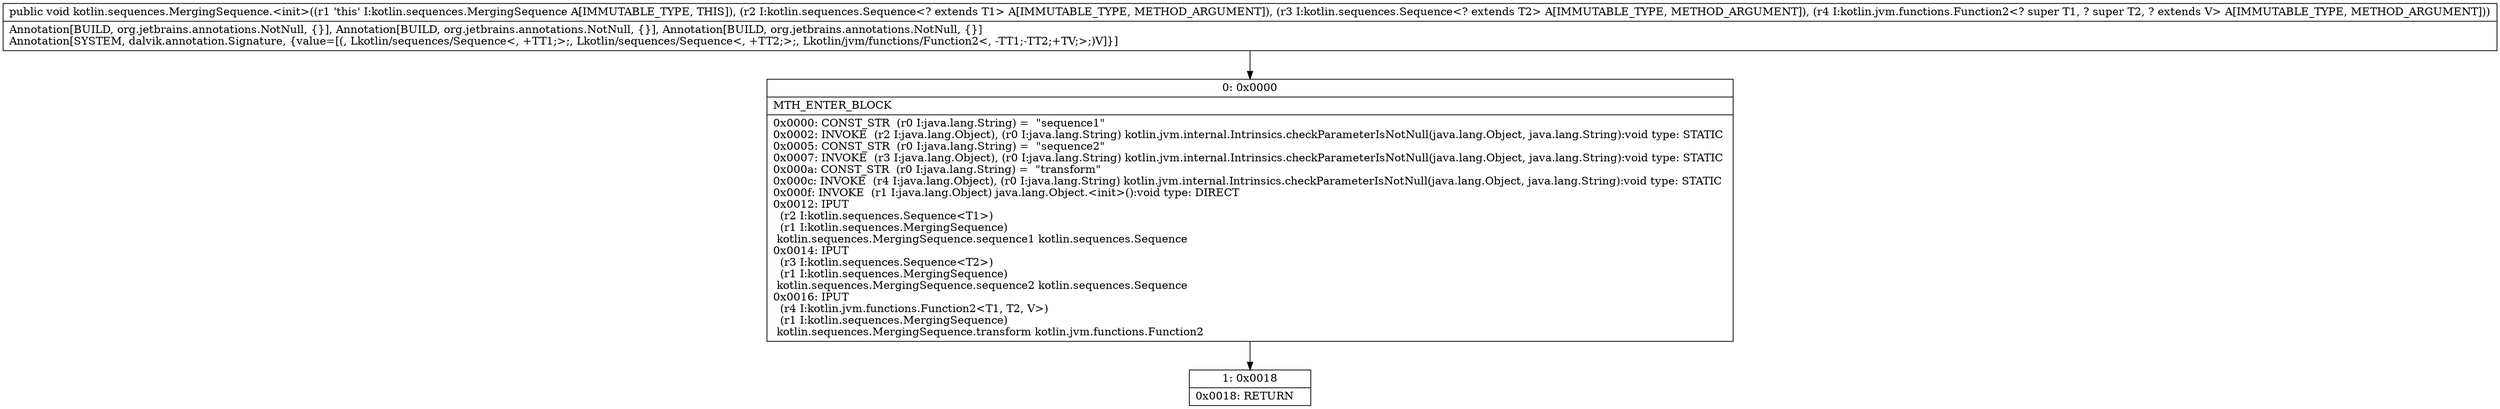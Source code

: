 digraph "CFG forkotlin.sequences.MergingSequence.\<init\>(Lkotlin\/sequences\/Sequence;Lkotlin\/sequences\/Sequence;Lkotlin\/jvm\/functions\/Function2;)V" {
Node_0 [shape=record,label="{0\:\ 0x0000|MTH_ENTER_BLOCK\l|0x0000: CONST_STR  (r0 I:java.lang.String) =  \"sequence1\" \l0x0002: INVOKE  (r2 I:java.lang.Object), (r0 I:java.lang.String) kotlin.jvm.internal.Intrinsics.checkParameterIsNotNull(java.lang.Object, java.lang.String):void type: STATIC \l0x0005: CONST_STR  (r0 I:java.lang.String) =  \"sequence2\" \l0x0007: INVOKE  (r3 I:java.lang.Object), (r0 I:java.lang.String) kotlin.jvm.internal.Intrinsics.checkParameterIsNotNull(java.lang.Object, java.lang.String):void type: STATIC \l0x000a: CONST_STR  (r0 I:java.lang.String) =  \"transform\" \l0x000c: INVOKE  (r4 I:java.lang.Object), (r0 I:java.lang.String) kotlin.jvm.internal.Intrinsics.checkParameterIsNotNull(java.lang.Object, java.lang.String):void type: STATIC \l0x000f: INVOKE  (r1 I:java.lang.Object) java.lang.Object.\<init\>():void type: DIRECT \l0x0012: IPUT  \l  (r2 I:kotlin.sequences.Sequence\<T1\>)\l  (r1 I:kotlin.sequences.MergingSequence)\l kotlin.sequences.MergingSequence.sequence1 kotlin.sequences.Sequence \l0x0014: IPUT  \l  (r3 I:kotlin.sequences.Sequence\<T2\>)\l  (r1 I:kotlin.sequences.MergingSequence)\l kotlin.sequences.MergingSequence.sequence2 kotlin.sequences.Sequence \l0x0016: IPUT  \l  (r4 I:kotlin.jvm.functions.Function2\<T1, T2, V\>)\l  (r1 I:kotlin.sequences.MergingSequence)\l kotlin.sequences.MergingSequence.transform kotlin.jvm.functions.Function2 \l}"];
Node_1 [shape=record,label="{1\:\ 0x0018|0x0018: RETURN   \l}"];
MethodNode[shape=record,label="{public void kotlin.sequences.MergingSequence.\<init\>((r1 'this' I:kotlin.sequences.MergingSequence A[IMMUTABLE_TYPE, THIS]), (r2 I:kotlin.sequences.Sequence\<? extends T1\> A[IMMUTABLE_TYPE, METHOD_ARGUMENT]), (r3 I:kotlin.sequences.Sequence\<? extends T2\> A[IMMUTABLE_TYPE, METHOD_ARGUMENT]), (r4 I:kotlin.jvm.functions.Function2\<? super T1, ? super T2, ? extends V\> A[IMMUTABLE_TYPE, METHOD_ARGUMENT]))  | Annotation[BUILD, org.jetbrains.annotations.NotNull, \{\}], Annotation[BUILD, org.jetbrains.annotations.NotNull, \{\}], Annotation[BUILD, org.jetbrains.annotations.NotNull, \{\}]\lAnnotation[SYSTEM, dalvik.annotation.Signature, \{value=[(, Lkotlin\/sequences\/Sequence\<, +TT1;\>;, Lkotlin\/sequences\/Sequence\<, +TT2;\>;, Lkotlin\/jvm\/functions\/Function2\<, \-TT1;\-TT2;+TV;\>;)V]\}]\l}"];
MethodNode -> Node_0;
Node_0 -> Node_1;
}

